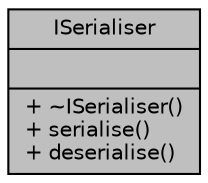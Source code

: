 digraph "ISerialiser"
{
 // LATEX_PDF_SIZE
  edge [fontname="Helvetica",fontsize="10",labelfontname="Helvetica",labelfontsize="10"];
  node [fontname="Helvetica",fontsize="10",shape=record];
  Node1 [label="{ISerialiser\n||+ ~ISerialiser()\l+ serialise()\l+ deserialise()\l}",height=0.2,width=0.4,color="black", fillcolor="grey75", style="filled", fontcolor="black",tooltip=" "];
}
